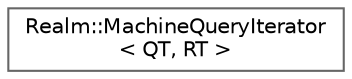 digraph "Graphical Class Hierarchy"
{
 // LATEX_PDF_SIZE
  bgcolor="transparent";
  edge [fontname=Helvetica,fontsize=10,labelfontname=Helvetica,labelfontsize=10];
  node [fontname=Helvetica,fontsize=10,shape=box,height=0.2,width=0.4];
  rankdir="LR";
  Node0 [id="Node000000",label="Realm::MachineQueryIterator\l\< QT, RT \>",height=0.2,width=0.4,color="grey40", fillcolor="white", style="filled",URL="$classRealm_1_1MachineQueryIterator.html",tooltip=" "];
}
